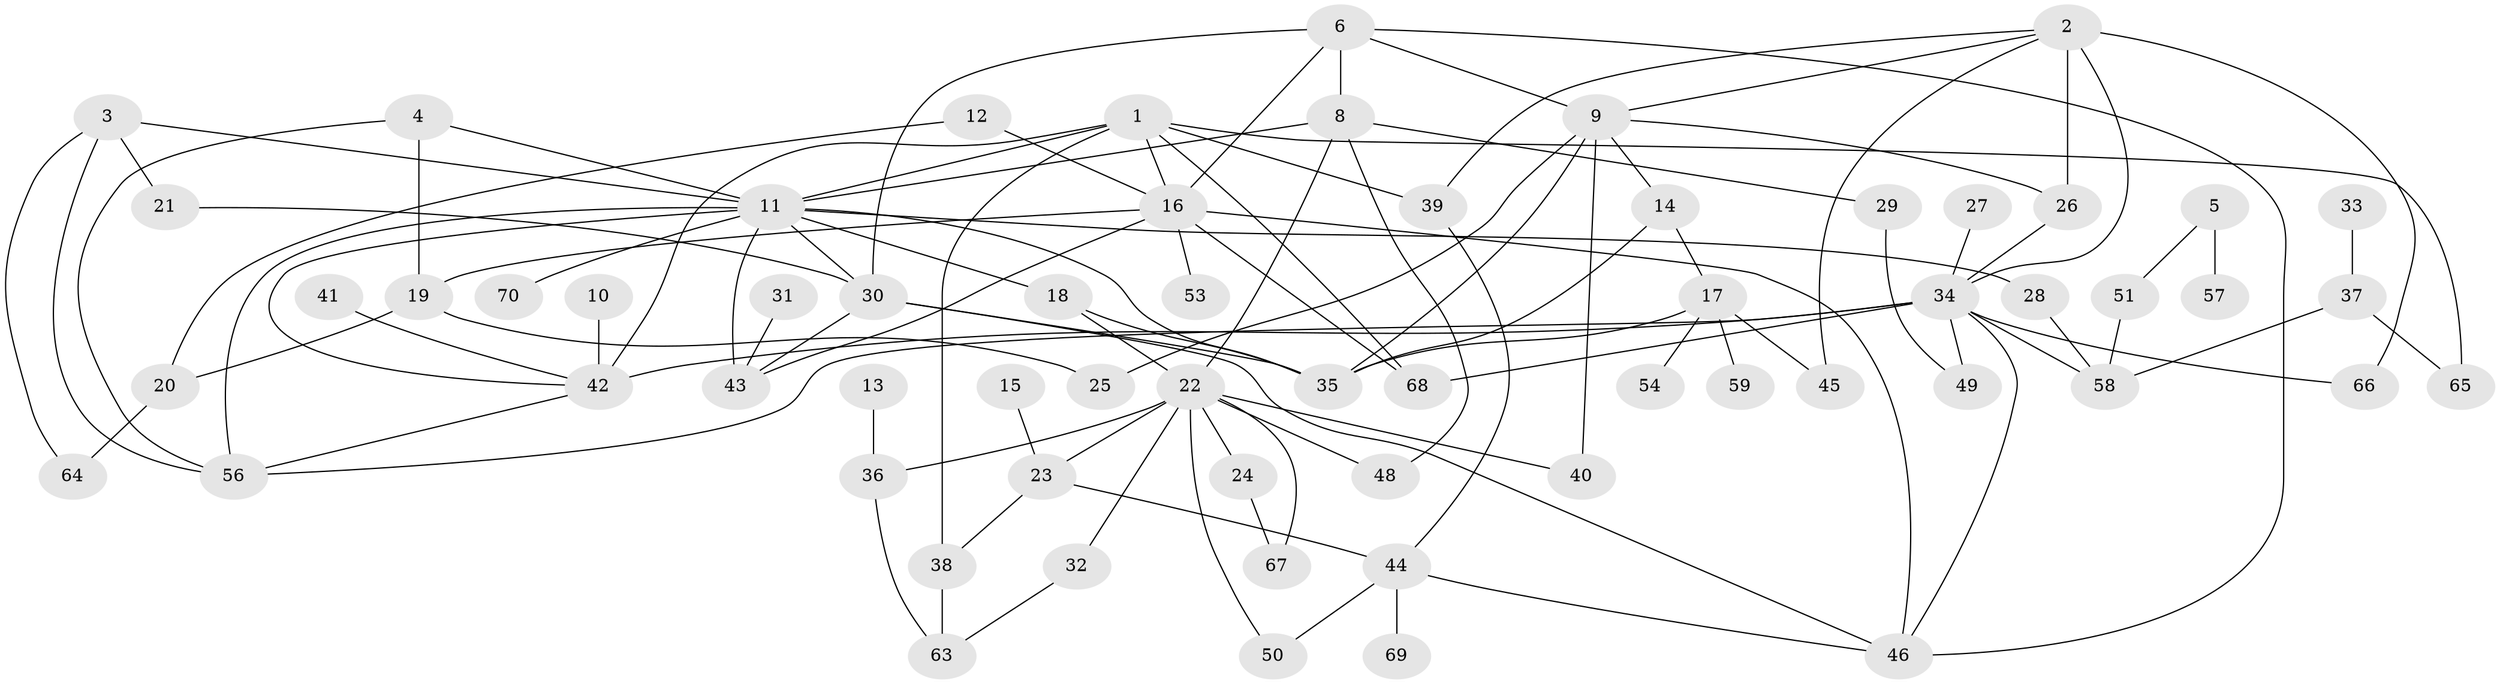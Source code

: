 // original degree distribution, {3: 0.26618705035971224, 2: 0.26618705035971224, 1: 0.2014388489208633, 0: 0.050359712230215826, 4: 0.10071942446043165, 5: 0.07913669064748201, 6: 0.02877697841726619, 8: 0.007194244604316547}
// Generated by graph-tools (version 1.1) at 2025/33/03/09/25 02:33:44]
// undirected, 63 vertices, 105 edges
graph export_dot {
graph [start="1"]
  node [color=gray90,style=filled];
  1;
  2;
  3;
  4;
  5;
  6;
  8;
  9;
  10;
  11;
  12;
  13;
  14;
  15;
  16;
  17;
  18;
  19;
  20;
  21;
  22;
  23;
  24;
  25;
  26;
  27;
  28;
  29;
  30;
  31;
  32;
  33;
  34;
  35;
  36;
  37;
  38;
  39;
  40;
  41;
  42;
  43;
  44;
  45;
  46;
  48;
  49;
  50;
  51;
  53;
  54;
  56;
  57;
  58;
  59;
  63;
  64;
  65;
  66;
  67;
  68;
  69;
  70;
  1 -- 11 [weight=1.0];
  1 -- 16 [weight=1.0];
  1 -- 38 [weight=2.0];
  1 -- 39 [weight=1.0];
  1 -- 42 [weight=1.0];
  1 -- 65 [weight=1.0];
  1 -- 68 [weight=1.0];
  2 -- 9 [weight=1.0];
  2 -- 26 [weight=2.0];
  2 -- 34 [weight=1.0];
  2 -- 39 [weight=1.0];
  2 -- 45 [weight=1.0];
  2 -- 66 [weight=1.0];
  3 -- 11 [weight=1.0];
  3 -- 21 [weight=1.0];
  3 -- 56 [weight=1.0];
  3 -- 64 [weight=1.0];
  4 -- 11 [weight=1.0];
  4 -- 19 [weight=1.0];
  4 -- 56 [weight=1.0];
  5 -- 51 [weight=1.0];
  5 -- 57 [weight=1.0];
  6 -- 8 [weight=1.0];
  6 -- 9 [weight=1.0];
  6 -- 16 [weight=1.0];
  6 -- 30 [weight=1.0];
  6 -- 46 [weight=1.0];
  8 -- 11 [weight=1.0];
  8 -- 22 [weight=1.0];
  8 -- 29 [weight=1.0];
  8 -- 48 [weight=1.0];
  9 -- 14 [weight=1.0];
  9 -- 25 [weight=1.0];
  9 -- 26 [weight=1.0];
  9 -- 35 [weight=1.0];
  9 -- 40 [weight=2.0];
  10 -- 42 [weight=3.0];
  11 -- 18 [weight=1.0];
  11 -- 28 [weight=1.0];
  11 -- 30 [weight=1.0];
  11 -- 35 [weight=1.0];
  11 -- 42 [weight=1.0];
  11 -- 43 [weight=1.0];
  11 -- 56 [weight=1.0];
  11 -- 70 [weight=1.0];
  12 -- 16 [weight=1.0];
  12 -- 20 [weight=1.0];
  13 -- 36 [weight=1.0];
  14 -- 17 [weight=1.0];
  14 -- 35 [weight=1.0];
  15 -- 23 [weight=1.0];
  16 -- 19 [weight=1.0];
  16 -- 43 [weight=1.0];
  16 -- 46 [weight=1.0];
  16 -- 53 [weight=1.0];
  16 -- 68 [weight=1.0];
  17 -- 35 [weight=1.0];
  17 -- 45 [weight=1.0];
  17 -- 54 [weight=1.0];
  17 -- 59 [weight=2.0];
  18 -- 22 [weight=1.0];
  18 -- 35 [weight=1.0];
  19 -- 20 [weight=2.0];
  19 -- 25 [weight=1.0];
  20 -- 64 [weight=1.0];
  21 -- 30 [weight=1.0];
  22 -- 23 [weight=1.0];
  22 -- 24 [weight=1.0];
  22 -- 32 [weight=1.0];
  22 -- 36 [weight=1.0];
  22 -- 40 [weight=1.0];
  22 -- 48 [weight=1.0];
  22 -- 50 [weight=1.0];
  22 -- 67 [weight=1.0];
  23 -- 38 [weight=1.0];
  23 -- 44 [weight=1.0];
  24 -- 67 [weight=1.0];
  26 -- 34 [weight=1.0];
  27 -- 34 [weight=1.0];
  28 -- 58 [weight=1.0];
  29 -- 49 [weight=1.0];
  30 -- 35 [weight=2.0];
  30 -- 43 [weight=4.0];
  30 -- 46 [weight=1.0];
  31 -- 43 [weight=2.0];
  32 -- 63 [weight=1.0];
  33 -- 37 [weight=1.0];
  34 -- 42 [weight=1.0];
  34 -- 46 [weight=1.0];
  34 -- 49 [weight=1.0];
  34 -- 56 [weight=1.0];
  34 -- 58 [weight=2.0];
  34 -- 66 [weight=1.0];
  34 -- 68 [weight=1.0];
  36 -- 63 [weight=1.0];
  37 -- 58 [weight=1.0];
  37 -- 65 [weight=1.0];
  38 -- 63 [weight=1.0];
  39 -- 44 [weight=1.0];
  41 -- 42 [weight=1.0];
  42 -- 56 [weight=1.0];
  44 -- 46 [weight=1.0];
  44 -- 50 [weight=1.0];
  44 -- 69 [weight=1.0];
  51 -- 58 [weight=1.0];
}
